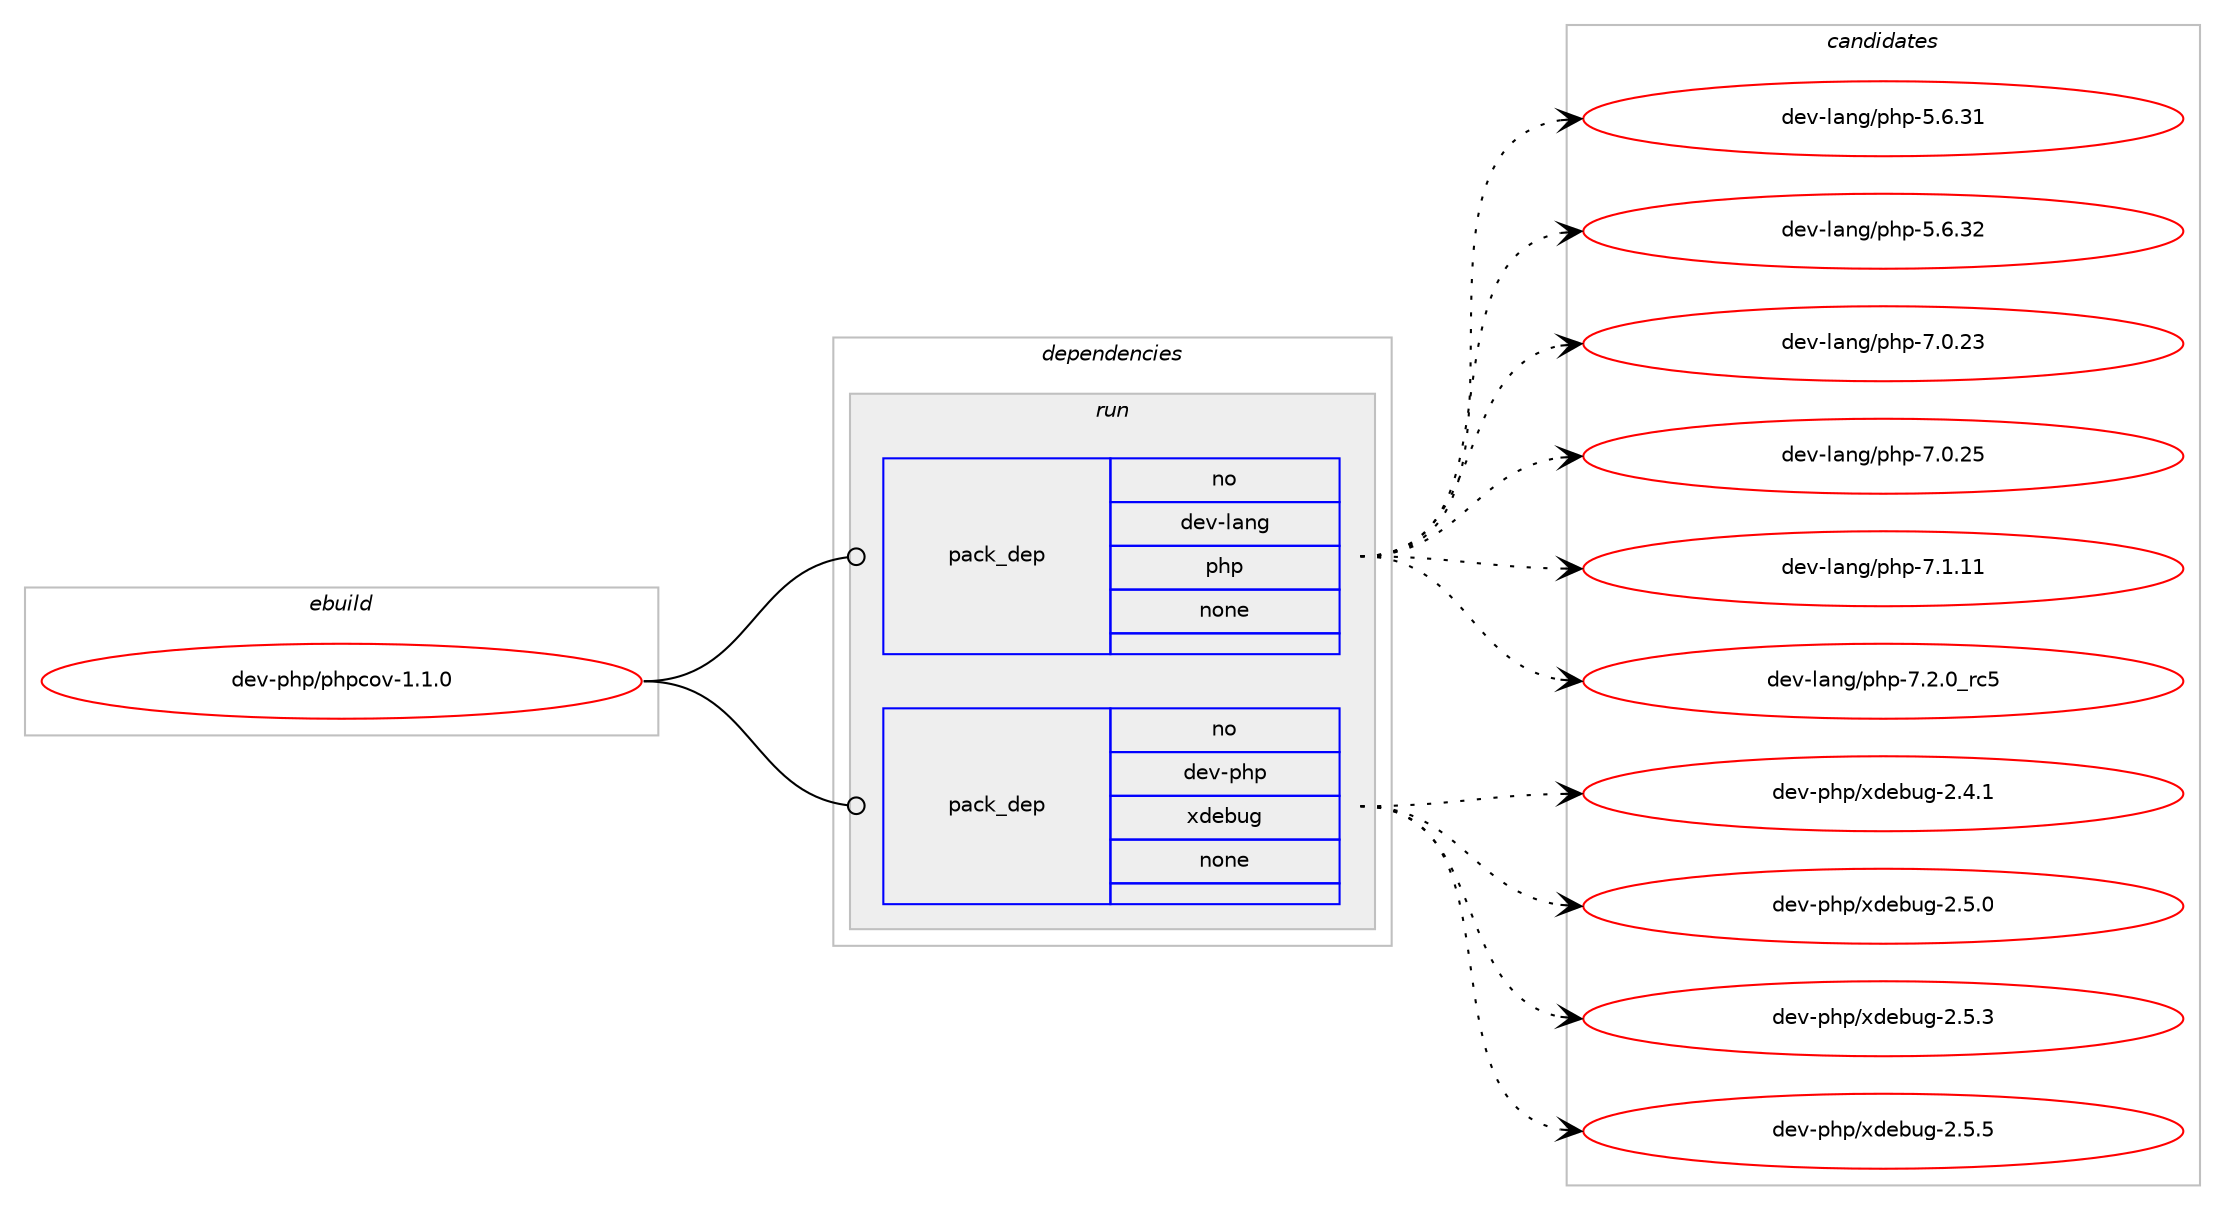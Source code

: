 digraph prolog {

# *************
# Graph options
# *************

newrank=true;
concentrate=true;
compound=true;
graph [rankdir=LR,fontname=Helvetica,fontsize=10,ranksep=1.5];#, ranksep=2.5, nodesep=0.2];
edge  [arrowhead=vee];
node  [fontname=Helvetica,fontsize=10];

# **********
# The ebuild
# **********

subgraph cluster_leftcol {
color=gray;
rank=same;
label=<<i>ebuild</i>>;
id [label="dev-php/phpcov-1.1.0", color=red, width=4, href="../dev-php/phpcov-1.1.0.svg"];
}

# ****************
# The dependencies
# ****************

subgraph cluster_midcol {
color=gray;
label=<<i>dependencies</i>>;
subgraph cluster_compile {
fillcolor="#eeeeee";
style=filled;
label=<<i>compile</i>>;
}
subgraph cluster_compileandrun {
fillcolor="#eeeeee";
style=filled;
label=<<i>compile and run</i>>;
}
subgraph cluster_run {
fillcolor="#eeeeee";
style=filled;
label=<<i>run</i>>;
subgraph pack111498 {
dependency144053 [label=<<TABLE BORDER="0" CELLBORDER="1" CELLSPACING="0" CELLPADDING="4" WIDTH="220"><TR><TD ROWSPAN="6" CELLPADDING="30">pack_dep</TD></TR><TR><TD WIDTH="110">no</TD></TR><TR><TD>dev-lang</TD></TR><TR><TD>php</TD></TR><TR><TD>none</TD></TR><TR><TD></TD></TR></TABLE>>, shape=none, color=blue];
}
id:e -> dependency144053:w [weight=20,style="solid",arrowhead="odot"];
subgraph pack111499 {
dependency144054 [label=<<TABLE BORDER="0" CELLBORDER="1" CELLSPACING="0" CELLPADDING="4" WIDTH="220"><TR><TD ROWSPAN="6" CELLPADDING="30">pack_dep</TD></TR><TR><TD WIDTH="110">no</TD></TR><TR><TD>dev-php</TD></TR><TR><TD>xdebug</TD></TR><TR><TD>none</TD></TR><TR><TD></TD></TR></TABLE>>, shape=none, color=blue];
}
id:e -> dependency144054:w [weight=20,style="solid",arrowhead="odot"];
}
}

# **************
# The candidates
# **************

subgraph cluster_choices {
rank=same;
color=gray;
label=<<i>candidates</i>>;

subgraph choice111498 {
color=black;
nodesep=1;
choice10010111845108971101034711210411245534654465149 [label="dev-lang/php-5.6.31", color=red, width=4,href="../dev-lang/php-5.6.31.svg"];
choice10010111845108971101034711210411245534654465150 [label="dev-lang/php-5.6.32", color=red, width=4,href="../dev-lang/php-5.6.32.svg"];
choice10010111845108971101034711210411245554648465051 [label="dev-lang/php-7.0.23", color=red, width=4,href="../dev-lang/php-7.0.23.svg"];
choice10010111845108971101034711210411245554648465053 [label="dev-lang/php-7.0.25", color=red, width=4,href="../dev-lang/php-7.0.25.svg"];
choice10010111845108971101034711210411245554649464949 [label="dev-lang/php-7.1.11", color=red, width=4,href="../dev-lang/php-7.1.11.svg"];
choice100101118451089711010347112104112455546504648951149953 [label="dev-lang/php-7.2.0_rc5", color=red, width=4,href="../dev-lang/php-7.2.0_rc5.svg"];
dependency144053:e -> choice10010111845108971101034711210411245534654465149:w [style=dotted,weight="100"];
dependency144053:e -> choice10010111845108971101034711210411245534654465150:w [style=dotted,weight="100"];
dependency144053:e -> choice10010111845108971101034711210411245554648465051:w [style=dotted,weight="100"];
dependency144053:e -> choice10010111845108971101034711210411245554648465053:w [style=dotted,weight="100"];
dependency144053:e -> choice10010111845108971101034711210411245554649464949:w [style=dotted,weight="100"];
dependency144053:e -> choice100101118451089711010347112104112455546504648951149953:w [style=dotted,weight="100"];
}
subgraph choice111499 {
color=black;
nodesep=1;
choice100101118451121041124712010010198117103455046524649 [label="dev-php/xdebug-2.4.1", color=red, width=4,href="../dev-php/xdebug-2.4.1.svg"];
choice100101118451121041124712010010198117103455046534648 [label="dev-php/xdebug-2.5.0", color=red, width=4,href="../dev-php/xdebug-2.5.0.svg"];
choice100101118451121041124712010010198117103455046534651 [label="dev-php/xdebug-2.5.3", color=red, width=4,href="../dev-php/xdebug-2.5.3.svg"];
choice100101118451121041124712010010198117103455046534653 [label="dev-php/xdebug-2.5.5", color=red, width=4,href="../dev-php/xdebug-2.5.5.svg"];
dependency144054:e -> choice100101118451121041124712010010198117103455046524649:w [style=dotted,weight="100"];
dependency144054:e -> choice100101118451121041124712010010198117103455046534648:w [style=dotted,weight="100"];
dependency144054:e -> choice100101118451121041124712010010198117103455046534651:w [style=dotted,weight="100"];
dependency144054:e -> choice100101118451121041124712010010198117103455046534653:w [style=dotted,weight="100"];
}
}

}
